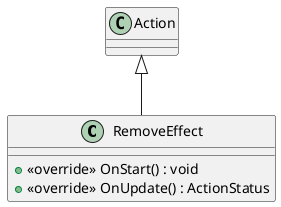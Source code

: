 @startuml
class RemoveEffect {
    + <<override>> OnStart() : void
    + <<override>> OnUpdate() : ActionStatus
}
Action <|-- RemoveEffect
@enduml
